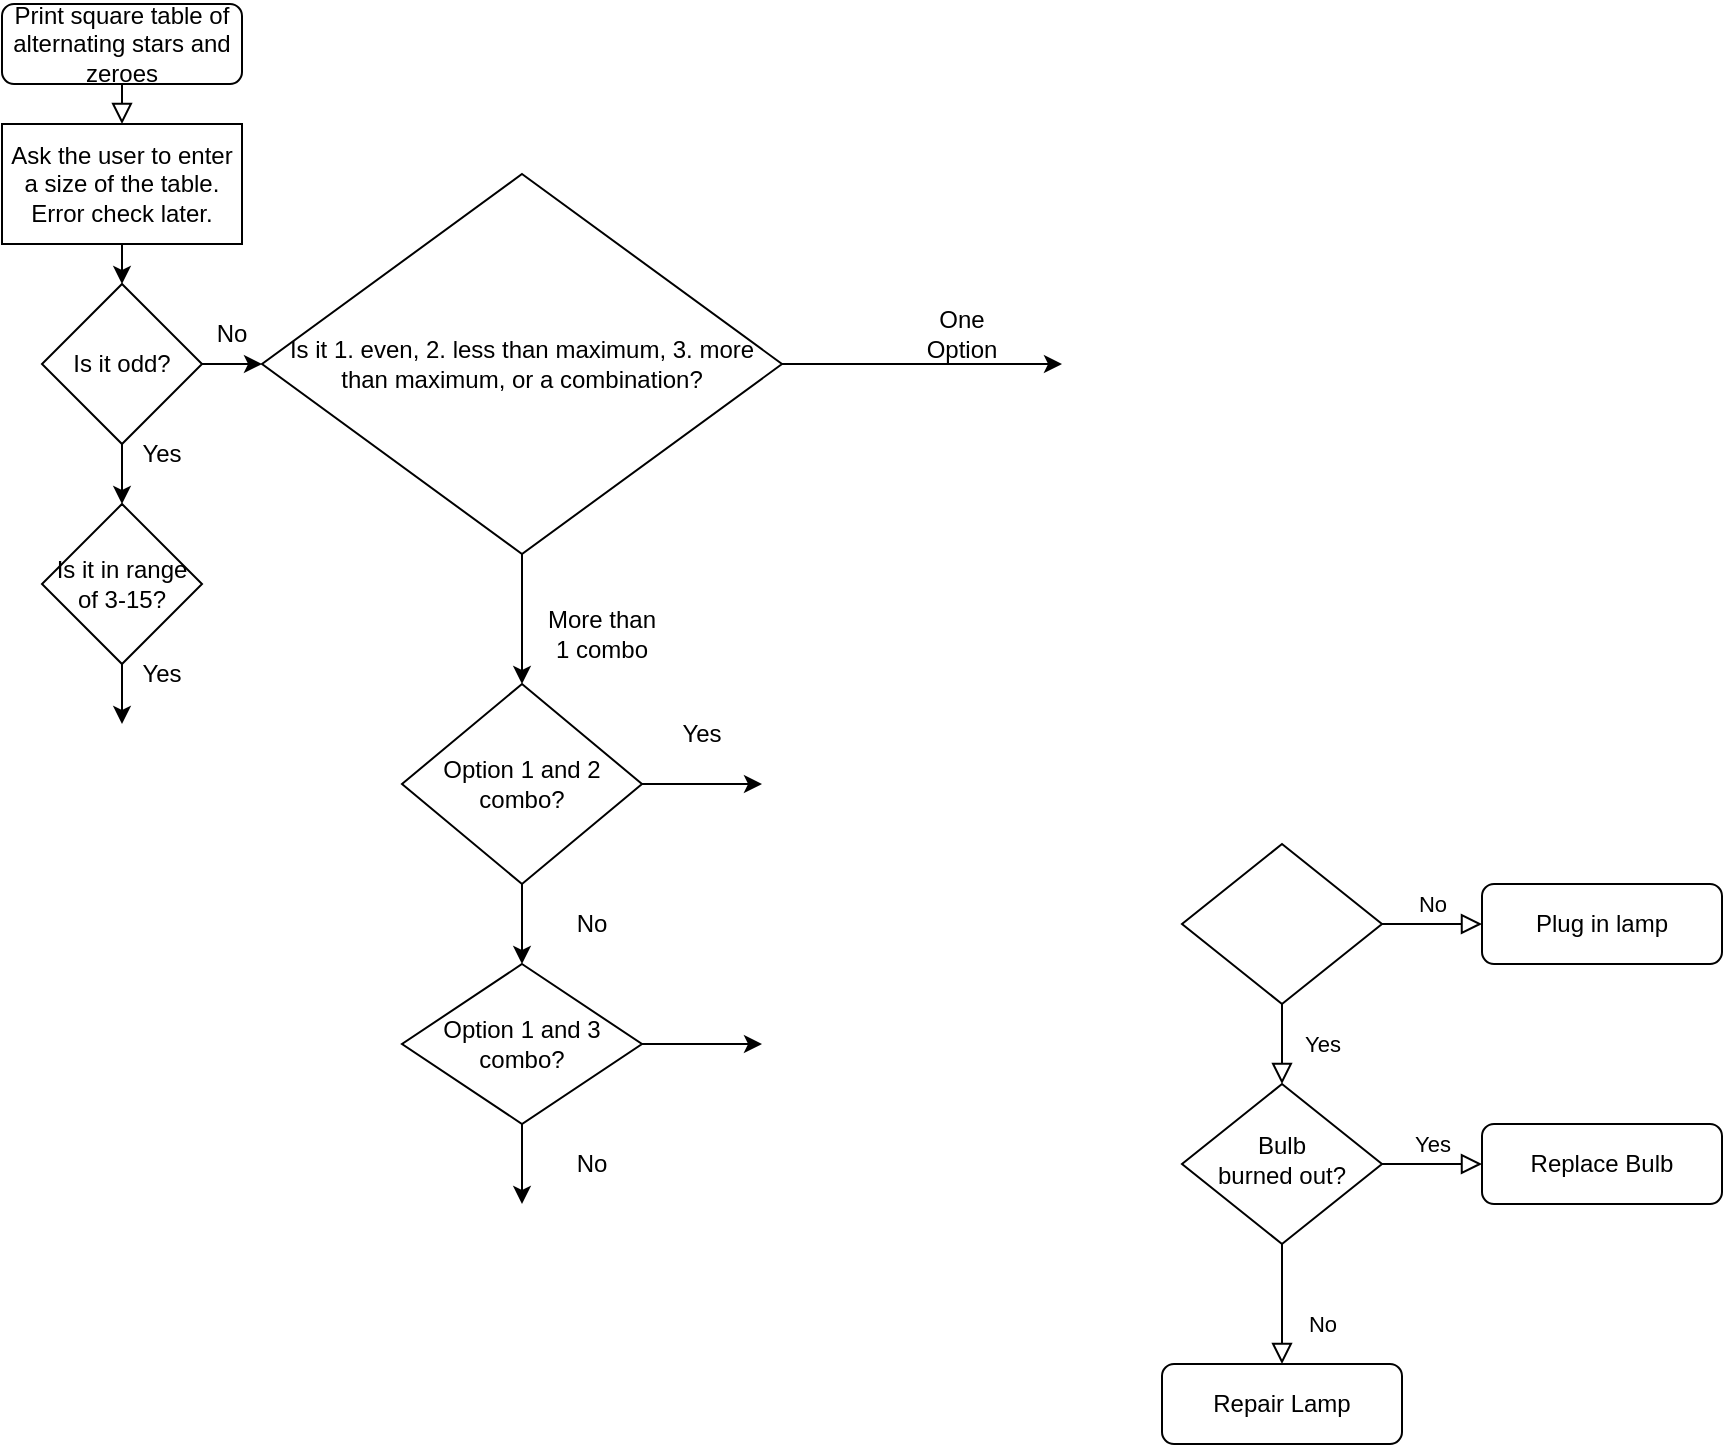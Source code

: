 <mxfile version="15.5.4" type="device"><diagram id="C5RBs43oDa-KdzZeNtuy" name="Page-1"><mxGraphModel dx="1359" dy="834" grid="1" gridSize="10" guides="1" tooltips="1" connect="1" arrows="1" fold="1" page="1" pageScale="1" pageWidth="827" pageHeight="1169" math="0" shadow="0"><root><mxCell id="WIyWlLk6GJQsqaUBKTNV-0"/><mxCell id="WIyWlLk6GJQsqaUBKTNV-1" parent="WIyWlLk6GJQsqaUBKTNV-0"/><mxCell id="WIyWlLk6GJQsqaUBKTNV-2" value="" style="rounded=0;html=1;jettySize=auto;orthogonalLoop=1;fontSize=11;endArrow=block;endFill=0;endSize=8;strokeWidth=1;shadow=0;labelBackgroundColor=none;edgeStyle=orthogonalEdgeStyle;" parent="WIyWlLk6GJQsqaUBKTNV-1" source="WIyWlLk6GJQsqaUBKTNV-3" edge="1"><mxGeometry relative="1" as="geometry"><mxPoint x="230" y="70" as="targetPoint"/></mxGeometry></mxCell><mxCell id="WIyWlLk6GJQsqaUBKTNV-3" value="Print square table of alternating stars and zeroes" style="rounded=1;whiteSpace=wrap;html=1;fontSize=12;glass=0;strokeWidth=1;shadow=0;" parent="WIyWlLk6GJQsqaUBKTNV-1" vertex="1"><mxGeometry x="170" y="10" width="120" height="40" as="geometry"/></mxCell><mxCell id="WIyWlLk6GJQsqaUBKTNV-4" value="Yes" style="rounded=0;html=1;jettySize=auto;orthogonalLoop=1;fontSize=11;endArrow=block;endFill=0;endSize=8;strokeWidth=1;shadow=0;labelBackgroundColor=none;edgeStyle=orthogonalEdgeStyle;" parent="WIyWlLk6GJQsqaUBKTNV-1" source="WIyWlLk6GJQsqaUBKTNV-6" target="WIyWlLk6GJQsqaUBKTNV-10" edge="1"><mxGeometry y="20" relative="1" as="geometry"><mxPoint as="offset"/></mxGeometry></mxCell><mxCell id="WIyWlLk6GJQsqaUBKTNV-5" value="No" style="edgeStyle=orthogonalEdgeStyle;rounded=0;html=1;jettySize=auto;orthogonalLoop=1;fontSize=11;endArrow=block;endFill=0;endSize=8;strokeWidth=1;shadow=0;labelBackgroundColor=none;" parent="WIyWlLk6GJQsqaUBKTNV-1" source="WIyWlLk6GJQsqaUBKTNV-6" target="WIyWlLk6GJQsqaUBKTNV-7" edge="1"><mxGeometry y="10" relative="1" as="geometry"><mxPoint as="offset"/></mxGeometry></mxCell><mxCell id="WIyWlLk6GJQsqaUBKTNV-6" value="" style="rhombus;whiteSpace=wrap;html=1;shadow=0;fontFamily=Helvetica;fontSize=12;align=center;strokeWidth=1;spacing=6;spacingTop=-4;" parent="WIyWlLk6GJQsqaUBKTNV-1" vertex="1"><mxGeometry x="760" y="430" width="100" height="80" as="geometry"/></mxCell><mxCell id="WIyWlLk6GJQsqaUBKTNV-7" value="Plug in lamp" style="rounded=1;whiteSpace=wrap;html=1;fontSize=12;glass=0;strokeWidth=1;shadow=0;" parent="WIyWlLk6GJQsqaUBKTNV-1" vertex="1"><mxGeometry x="910" y="450" width="120" height="40" as="geometry"/></mxCell><mxCell id="WIyWlLk6GJQsqaUBKTNV-8" value="No" style="rounded=0;html=1;jettySize=auto;orthogonalLoop=1;fontSize=11;endArrow=block;endFill=0;endSize=8;strokeWidth=1;shadow=0;labelBackgroundColor=none;edgeStyle=orthogonalEdgeStyle;" parent="WIyWlLk6GJQsqaUBKTNV-1" source="WIyWlLk6GJQsqaUBKTNV-10" target="WIyWlLk6GJQsqaUBKTNV-11" edge="1"><mxGeometry x="0.333" y="20" relative="1" as="geometry"><mxPoint as="offset"/></mxGeometry></mxCell><mxCell id="WIyWlLk6GJQsqaUBKTNV-9" value="Yes" style="edgeStyle=orthogonalEdgeStyle;rounded=0;html=1;jettySize=auto;orthogonalLoop=1;fontSize=11;endArrow=block;endFill=0;endSize=8;strokeWidth=1;shadow=0;labelBackgroundColor=none;" parent="WIyWlLk6GJQsqaUBKTNV-1" source="WIyWlLk6GJQsqaUBKTNV-10" target="WIyWlLk6GJQsqaUBKTNV-12" edge="1"><mxGeometry y="10" relative="1" as="geometry"><mxPoint as="offset"/></mxGeometry></mxCell><mxCell id="WIyWlLk6GJQsqaUBKTNV-10" value="Bulb&lt;br&gt;burned out?" style="rhombus;whiteSpace=wrap;html=1;shadow=0;fontFamily=Helvetica;fontSize=12;align=center;strokeWidth=1;spacing=6;spacingTop=-4;" parent="WIyWlLk6GJQsqaUBKTNV-1" vertex="1"><mxGeometry x="760" y="550" width="100" height="80" as="geometry"/></mxCell><mxCell id="WIyWlLk6GJQsqaUBKTNV-11" value="Repair Lamp" style="rounded=1;whiteSpace=wrap;html=1;fontSize=12;glass=0;strokeWidth=1;shadow=0;" parent="WIyWlLk6GJQsqaUBKTNV-1" vertex="1"><mxGeometry x="750" y="690" width="120" height="40" as="geometry"/></mxCell><mxCell id="WIyWlLk6GJQsqaUBKTNV-12" value="Replace Bulb" style="rounded=1;whiteSpace=wrap;html=1;fontSize=12;glass=0;strokeWidth=1;shadow=0;" parent="WIyWlLk6GJQsqaUBKTNV-1" vertex="1"><mxGeometry x="910" y="570" width="120" height="40" as="geometry"/></mxCell><mxCell id="0wsuN8EmbH2srIXBfXyM-1" value="Ask the user to enter a size of the table. Error check later." style="rounded=0;whiteSpace=wrap;html=1;" vertex="1" parent="WIyWlLk6GJQsqaUBKTNV-1"><mxGeometry x="170" y="70" width="120" height="60" as="geometry"/></mxCell><mxCell id="0wsuN8EmbH2srIXBfXyM-2" value="" style="endArrow=classic;html=1;rounded=0;exitX=0.5;exitY=1;exitDx=0;exitDy=0;" edge="1" parent="WIyWlLk6GJQsqaUBKTNV-1" source="0wsuN8EmbH2srIXBfXyM-1"><mxGeometry width="50" height="50" relative="1" as="geometry"><mxPoint x="400" y="360" as="sourcePoint"/><mxPoint x="230" y="150" as="targetPoint"/></mxGeometry></mxCell><mxCell id="0wsuN8EmbH2srIXBfXyM-3" value="Is it odd?" style="rhombus;whiteSpace=wrap;html=1;" vertex="1" parent="WIyWlLk6GJQsqaUBKTNV-1"><mxGeometry x="190" y="150" width="80" height="80" as="geometry"/></mxCell><mxCell id="0wsuN8EmbH2srIXBfXyM-4" value="" style="endArrow=classic;html=1;rounded=0;exitX=1;exitY=0.5;exitDx=0;exitDy=0;" edge="1" parent="WIyWlLk6GJQsqaUBKTNV-1" source="0wsuN8EmbH2srIXBfXyM-3"><mxGeometry width="50" height="50" relative="1" as="geometry"><mxPoint x="390" y="430" as="sourcePoint"/><mxPoint x="300" y="190" as="targetPoint"/></mxGeometry></mxCell><mxCell id="0wsuN8EmbH2srIXBfXyM-5" value="No" style="text;html=1;strokeColor=none;fillColor=none;align=center;verticalAlign=middle;whiteSpace=wrap;rounded=0;" vertex="1" parent="WIyWlLk6GJQsqaUBKTNV-1"><mxGeometry x="260" y="160" width="50" height="30" as="geometry"/></mxCell><mxCell id="0wsuN8EmbH2srIXBfXyM-6" value="" style="endArrow=classic;html=1;rounded=0;exitX=0.5;exitY=1;exitDx=0;exitDy=0;" edge="1" parent="WIyWlLk6GJQsqaUBKTNV-1" source="0wsuN8EmbH2srIXBfXyM-3"><mxGeometry width="50" height="50" relative="1" as="geometry"><mxPoint x="390" y="430" as="sourcePoint"/><mxPoint x="230" y="260" as="targetPoint"/></mxGeometry></mxCell><mxCell id="0wsuN8EmbH2srIXBfXyM-7" value="Yes" style="text;html=1;strokeColor=none;fillColor=none;align=center;verticalAlign=middle;whiteSpace=wrap;rounded=0;" vertex="1" parent="WIyWlLk6GJQsqaUBKTNV-1"><mxGeometry x="220" y="220" width="60" height="30" as="geometry"/></mxCell><mxCell id="0wsuN8EmbH2srIXBfXyM-8" value="Is it 1. even, 2. less than maximum, 3. more than maximum, or a combination?" style="rhombus;whiteSpace=wrap;html=1;" vertex="1" parent="WIyWlLk6GJQsqaUBKTNV-1"><mxGeometry x="300" y="95" width="260" height="190" as="geometry"/></mxCell><mxCell id="0wsuN8EmbH2srIXBfXyM-9" value="Is it in range of 3-15?" style="rhombus;whiteSpace=wrap;html=1;" vertex="1" parent="WIyWlLk6GJQsqaUBKTNV-1"><mxGeometry x="190" y="260" width="80" height="80" as="geometry"/></mxCell><mxCell id="0wsuN8EmbH2srIXBfXyM-11" value="" style="endArrow=classic;html=1;rounded=0;exitX=0.5;exitY=1;exitDx=0;exitDy=0;" edge="1" parent="WIyWlLk6GJQsqaUBKTNV-1" source="0wsuN8EmbH2srIXBfXyM-9"><mxGeometry width="50" height="50" relative="1" as="geometry"><mxPoint x="390" y="420" as="sourcePoint"/><mxPoint x="230" y="370" as="targetPoint"/></mxGeometry></mxCell><mxCell id="0wsuN8EmbH2srIXBfXyM-12" value="Yes" style="text;html=1;strokeColor=none;fillColor=none;align=center;verticalAlign=middle;whiteSpace=wrap;rounded=0;" vertex="1" parent="WIyWlLk6GJQsqaUBKTNV-1"><mxGeometry x="220" y="330" width="60" height="30" as="geometry"/></mxCell><mxCell id="0wsuN8EmbH2srIXBfXyM-13" value="" style="endArrow=classic;html=1;rounded=0;exitX=0.5;exitY=1;exitDx=0;exitDy=0;entryX=0.5;entryY=0;entryDx=0;entryDy=0;" edge="1" parent="WIyWlLk6GJQsqaUBKTNV-1" source="0wsuN8EmbH2srIXBfXyM-8" target="0wsuN8EmbH2srIXBfXyM-18"><mxGeometry width="50" height="50" relative="1" as="geometry"><mxPoint x="390" y="390" as="sourcePoint"/><mxPoint x="410" y="320" as="targetPoint"/></mxGeometry></mxCell><mxCell id="0wsuN8EmbH2srIXBfXyM-14" value="" style="endArrow=classic;html=1;rounded=0;exitX=1;exitY=0.5;exitDx=0;exitDy=0;" edge="1" parent="WIyWlLk6GJQsqaUBKTNV-1" source="0wsuN8EmbH2srIXBfXyM-8"><mxGeometry width="50" height="50" relative="1" as="geometry"><mxPoint x="630" y="390" as="sourcePoint"/><mxPoint x="700" y="190" as="targetPoint"/></mxGeometry></mxCell><mxCell id="0wsuN8EmbH2srIXBfXyM-16" value="One Option" style="text;html=1;strokeColor=none;fillColor=none;align=center;verticalAlign=middle;whiteSpace=wrap;rounded=0;" vertex="1" parent="WIyWlLk6GJQsqaUBKTNV-1"><mxGeometry x="620" y="160" width="60" height="30" as="geometry"/></mxCell><mxCell id="0wsuN8EmbH2srIXBfXyM-17" value="More than 1 combo" style="text;html=1;strokeColor=none;fillColor=none;align=center;verticalAlign=middle;whiteSpace=wrap;rounded=0;" vertex="1" parent="WIyWlLk6GJQsqaUBKTNV-1"><mxGeometry x="440" y="310" width="60" height="30" as="geometry"/></mxCell><mxCell id="0wsuN8EmbH2srIXBfXyM-18" value="Option 1 and 2 combo?" style="rhombus;whiteSpace=wrap;html=1;" vertex="1" parent="WIyWlLk6GJQsqaUBKTNV-1"><mxGeometry x="370" y="350" width="120" height="100" as="geometry"/></mxCell><mxCell id="0wsuN8EmbH2srIXBfXyM-19" value="" style="endArrow=classic;html=1;rounded=0;exitX=1;exitY=0.5;exitDx=0;exitDy=0;" edge="1" parent="WIyWlLk6GJQsqaUBKTNV-1" source="0wsuN8EmbH2srIXBfXyM-18"><mxGeometry width="50" height="50" relative="1" as="geometry"><mxPoint x="630" y="360" as="sourcePoint"/><mxPoint x="550" y="400" as="targetPoint"/></mxGeometry></mxCell><mxCell id="0wsuN8EmbH2srIXBfXyM-20" value="Yes" style="text;html=1;strokeColor=none;fillColor=none;align=center;verticalAlign=middle;whiteSpace=wrap;rounded=0;" vertex="1" parent="WIyWlLk6GJQsqaUBKTNV-1"><mxGeometry x="490" y="360" width="60" height="30" as="geometry"/></mxCell><mxCell id="0wsuN8EmbH2srIXBfXyM-21" value="No" style="text;html=1;strokeColor=none;fillColor=none;align=center;verticalAlign=middle;whiteSpace=wrap;rounded=0;" vertex="1" parent="WIyWlLk6GJQsqaUBKTNV-1"><mxGeometry x="440" y="455" width="50" height="30" as="geometry"/></mxCell><mxCell id="0wsuN8EmbH2srIXBfXyM-22" value="" style="endArrow=classic;html=1;rounded=0;exitX=0.5;exitY=1;exitDx=0;exitDy=0;" edge="1" parent="WIyWlLk6GJQsqaUBKTNV-1" source="0wsuN8EmbH2srIXBfXyM-18"><mxGeometry width="50" height="50" relative="1" as="geometry"><mxPoint x="630" y="360" as="sourcePoint"/><mxPoint x="430" y="490" as="targetPoint"/></mxGeometry></mxCell><mxCell id="0wsuN8EmbH2srIXBfXyM-23" value="Option 1 and 3 combo?" style="rhombus;whiteSpace=wrap;html=1;" vertex="1" parent="WIyWlLk6GJQsqaUBKTNV-1"><mxGeometry x="370" y="490" width="120" height="80" as="geometry"/></mxCell><mxCell id="0wsuN8EmbH2srIXBfXyM-24" value="" style="endArrow=classic;html=1;rounded=0;exitX=1;exitY=0.5;exitDx=0;exitDy=0;" edge="1" parent="WIyWlLk6GJQsqaUBKTNV-1" source="0wsuN8EmbH2srIXBfXyM-23"><mxGeometry width="50" height="50" relative="1" as="geometry"><mxPoint x="630" y="350" as="sourcePoint"/><mxPoint x="550" y="530" as="targetPoint"/></mxGeometry></mxCell><mxCell id="0wsuN8EmbH2srIXBfXyM-25" value="No" style="text;html=1;strokeColor=none;fillColor=none;align=center;verticalAlign=middle;whiteSpace=wrap;rounded=0;" vertex="1" parent="WIyWlLk6GJQsqaUBKTNV-1"><mxGeometry x="440" y="575" width="50" height="30" as="geometry"/></mxCell><mxCell id="0wsuN8EmbH2srIXBfXyM-26" value="" style="endArrow=classic;html=1;rounded=0;exitX=0.5;exitY=1;exitDx=0;exitDy=0;" edge="1" parent="WIyWlLk6GJQsqaUBKTNV-1" source="0wsuN8EmbH2srIXBfXyM-23"><mxGeometry width="50" height="50" relative="1" as="geometry"><mxPoint x="440" y="460" as="sourcePoint"/><mxPoint x="430" y="610" as="targetPoint"/></mxGeometry></mxCell></root></mxGraphModel></diagram></mxfile>